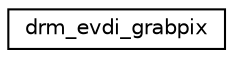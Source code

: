 digraph "圖形化之類別階層"
{
 // LATEX_PDF_SIZE
  edge [fontname="Helvetica",fontsize="10",labelfontname="Helvetica",labelfontsize="10"];
  node [fontname="Helvetica",fontsize="10",shape=record];
  rankdir="LR";
  Node0 [label="drm_evdi_grabpix",height=0.2,width=0.4,color="black", fillcolor="white", style="filled",URL="$structdrm__evdi__grabpix.html",tooltip=" "];
}
